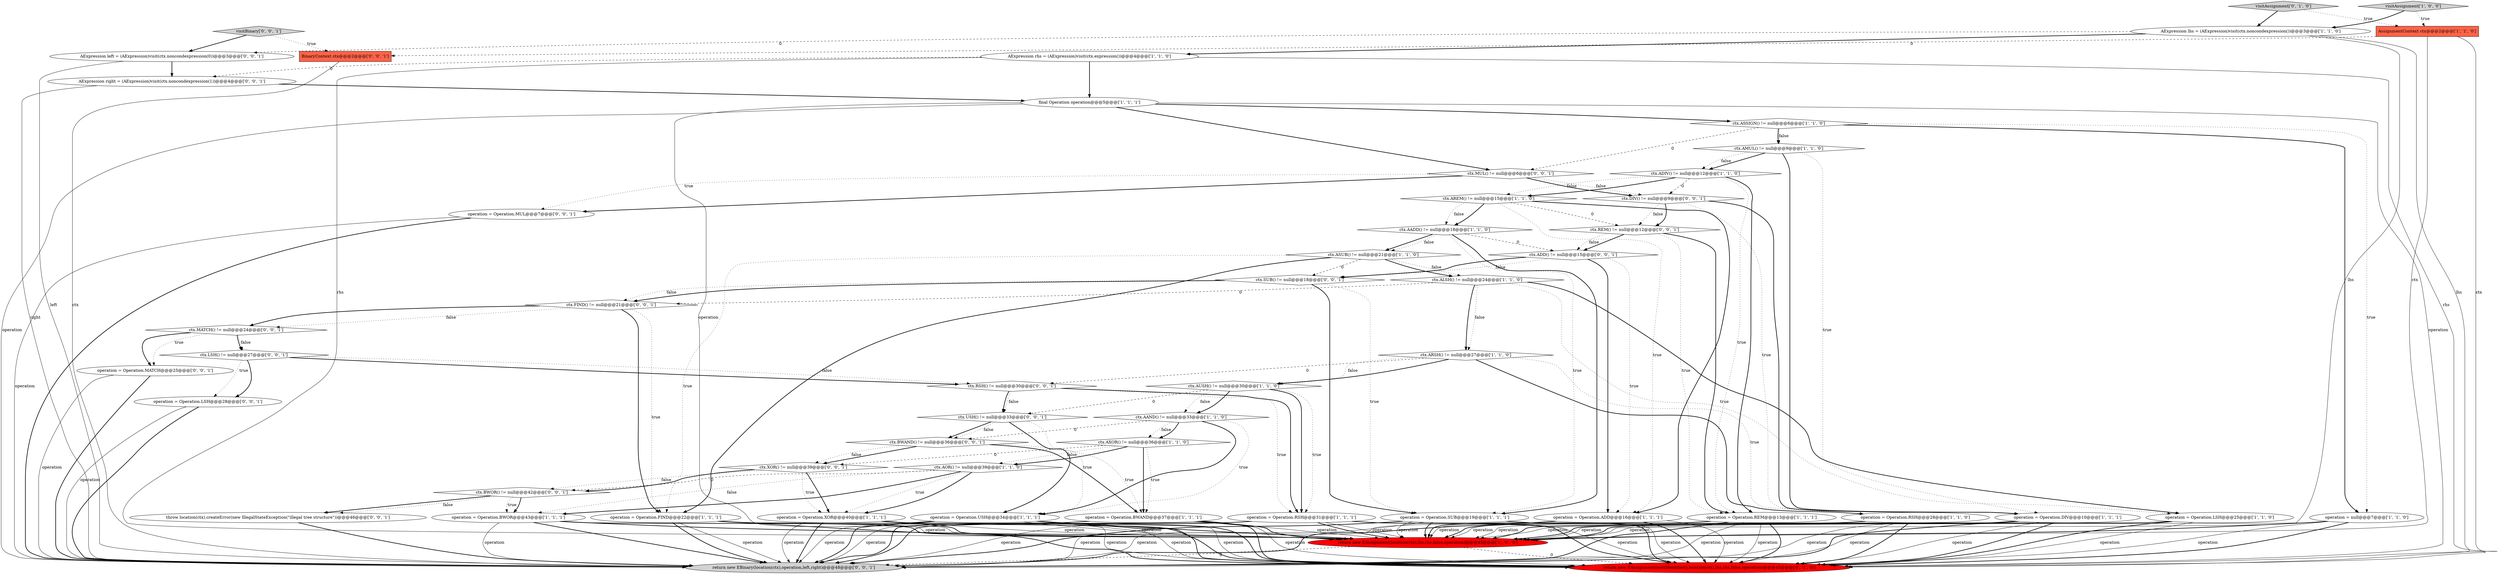 digraph {
10 [style = filled, label = "ctx.AREM() != null@@@15@@@['1', '1', '0']", fillcolor = white, shape = diamond image = "AAA0AAABBB1BBB"];
45 [style = filled, label = "throw location(ctx).createError(new IllegalStateException(\"illegal tree structure\"))@@@46@@@['0', '0', '1']", fillcolor = white, shape = ellipse image = "AAA0AAABBB3BBB"];
23 [style = filled, label = "operation = Operation.BWAND@@@37@@@['1', '1', '1']", fillcolor = white, shape = ellipse image = "AAA0AAABBB1BBB"];
3 [style = filled, label = "operation = Operation.FIND@@@22@@@['1', '1', '1']", fillcolor = white, shape = ellipse image = "AAA0AAABBB1BBB"];
39 [style = filled, label = "ctx.ADD() != null@@@15@@@['0', '0', '1']", fillcolor = white, shape = diamond image = "AAA0AAABBB3BBB"];
48 [style = filled, label = "operation = Operation.MATCH@@@25@@@['0', '0', '1']", fillcolor = white, shape = ellipse image = "AAA0AAABBB3BBB"];
14 [style = filled, label = "operation = Operation.RSH@@@31@@@['1', '1', '1']", fillcolor = white, shape = ellipse image = "AAA0AAABBB1BBB"];
11 [style = filled, label = "operation = Operation.ADD@@@16@@@['1', '1', '1']", fillcolor = white, shape = ellipse image = "AAA0AAABBB1BBB"];
47 [style = filled, label = "ctx.XOR() != null@@@39@@@['0', '0', '1']", fillcolor = white, shape = diamond image = "AAA0AAABBB3BBB"];
6 [style = filled, label = "operation = Operation.SUB@@@19@@@['1', '1', '1']", fillcolor = white, shape = ellipse image = "AAA0AAABBB1BBB"];
21 [style = filled, label = "ctx.ASSIGN() != null@@@6@@@['1', '1', '0']", fillcolor = white, shape = diamond image = "AAA0AAABBB1BBB"];
33 [style = filled, label = "ctx.RSH() != null@@@30@@@['0', '0', '1']", fillcolor = white, shape = diamond image = "AAA0AAABBB3BBB"];
46 [style = filled, label = "ctx.REM() != null@@@12@@@['0', '0', '1']", fillcolor = white, shape = diamond image = "AAA0AAABBB3BBB"];
24 [style = filled, label = "ctx.AOR() != null@@@39@@@['1', '1', '0']", fillcolor = white, shape = diamond image = "AAA0AAABBB1BBB"];
34 [style = filled, label = "ctx.LSH() != null@@@27@@@['0', '0', '1']", fillcolor = white, shape = diamond image = "AAA0AAABBB3BBB"];
49 [style = filled, label = "ctx.MUL() != null@@@6@@@['0', '0', '1']", fillcolor = white, shape = diamond image = "AAA0AAABBB3BBB"];
8 [style = filled, label = "return new EAssignment(location(ctx),lhs,rhs,false,operation)@@@45@@@['1', '0', '0']", fillcolor = red, shape = ellipse image = "AAA1AAABBB1BBB"];
27 [style = filled, label = "ctx.AXOR() != null@@@36@@@['1', '1', '0']", fillcolor = white, shape = diamond image = "AAA0AAABBB1BBB"];
22 [style = filled, label = "ctx.ARSH() != null@@@27@@@['1', '1', '0']", fillcolor = white, shape = diamond image = "AAA0AAABBB1BBB"];
38 [style = filled, label = "AExpression left = (AExpression)visit(ctx.noncondexpression(0))@@@3@@@['0', '0', '1']", fillcolor = white, shape = ellipse image = "AAA0AAABBB3BBB"];
41 [style = filled, label = "BinaryContext ctx@@@2@@@['0', '0', '1']", fillcolor = tomato, shape = box image = "AAA0AAABBB3BBB"];
9 [style = filled, label = "ctx.ASUB() != null@@@21@@@['1', '1', '0']", fillcolor = white, shape = diamond image = "AAA0AAABBB1BBB"];
17 [style = filled, label = "ctx.AADD() != null@@@18@@@['1', '1', '0']", fillcolor = white, shape = diamond image = "AAA0AAABBB1BBB"];
0 [style = filled, label = "ctx.AMUL() != null@@@9@@@['1', '1', '0']", fillcolor = white, shape = diamond image = "AAA0AAABBB1BBB"];
18 [style = filled, label = "ctx.ALSH() != null@@@24@@@['1', '1', '0']", fillcolor = white, shape = diamond image = "AAA0AAABBB1BBB"];
4 [style = filled, label = "operation = Operation.USH@@@34@@@['1', '1', '1']", fillcolor = white, shape = ellipse image = "AAA0AAABBB1BBB"];
51 [style = filled, label = "ctx.BWAND() != null@@@36@@@['0', '0', '1']", fillcolor = white, shape = diamond image = "AAA0AAABBB3BBB"];
52 [style = filled, label = "ctx.BWOR() != null@@@42@@@['0', '0', '1']", fillcolor = white, shape = diamond image = "AAA0AAABBB3BBB"];
25 [style = filled, label = "ctx.AUSH() != null@@@30@@@['1', '1', '0']", fillcolor = white, shape = diamond image = "AAA0AAABBB1BBB"];
30 [style = filled, label = "AExpression lhs = (AExpression)visit(ctx.noncondexpression())@@@3@@@['1', '1', '0']", fillcolor = white, shape = ellipse image = "AAA0AAABBB1BBB"];
29 [style = filled, label = "operation = Operation.REM@@@13@@@['1', '1', '1']", fillcolor = white, shape = ellipse image = "AAA0AAABBB1BBB"];
32 [style = filled, label = "visitAssignment['0', '1', '0']", fillcolor = lightgray, shape = diamond image = "AAA0AAABBB2BBB"];
40 [style = filled, label = "return new EBinary(location(ctx),operation,left,right)@@@48@@@['0', '0', '1']", fillcolor = lightgray, shape = ellipse image = "AAA0AAABBB3BBB"];
5 [style = filled, label = "operation = null@@@7@@@['1', '1', '0']", fillcolor = white, shape = ellipse image = "AAA0AAABBB1BBB"];
31 [style = filled, label = "return new EAssignment(nextIdentifier(),location(ctx),lhs,rhs,false,operation)@@@45@@@['0', '1', '0']", fillcolor = red, shape = ellipse image = "AAA1AAABBB2BBB"];
19 [style = filled, label = "operation = Operation.LSH@@@25@@@['1', '1', '0']", fillcolor = white, shape = ellipse image = "AAA0AAABBB1BBB"];
54 [style = filled, label = "operation = Operation.LSH@@@28@@@['0', '0', '1']", fillcolor = white, shape = ellipse image = "AAA0AAABBB3BBB"];
26 [style = filled, label = "visitAssignment['1', '0', '0']", fillcolor = lightgray, shape = diamond image = "AAA0AAABBB1BBB"];
20 [style = filled, label = "operation = Operation.DIV@@@10@@@['1', '1', '1']", fillcolor = white, shape = ellipse image = "AAA0AAABBB1BBB"];
28 [style = filled, label = "ctx.AAND() != null@@@33@@@['1', '1', '0']", fillcolor = white, shape = diamond image = "AAA0AAABBB1BBB"];
2 [style = filled, label = "final Operation operation@@@5@@@['1', '1', '1']", fillcolor = white, shape = ellipse image = "AAA0AAABBB1BBB"];
1 [style = filled, label = "operation = Operation.BWOR@@@43@@@['1', '1', '1']", fillcolor = white, shape = ellipse image = "AAA0AAABBB1BBB"];
13 [style = filled, label = "AExpression rhs = (AExpression)visit(ctx.expression())@@@4@@@['1', '1', '0']", fillcolor = white, shape = ellipse image = "AAA0AAABBB1BBB"];
37 [style = filled, label = "ctx.MATCH() != null@@@24@@@['0', '0', '1']", fillcolor = white, shape = diamond image = "AAA0AAABBB3BBB"];
50 [style = filled, label = "visitBinary['0', '0', '1']", fillcolor = lightgray, shape = diamond image = "AAA0AAABBB3BBB"];
43 [style = filled, label = "AExpression right = (AExpression)visit(ctx.noncondexpression(1))@@@4@@@['0', '0', '1']", fillcolor = white, shape = ellipse image = "AAA0AAABBB3BBB"];
15 [style = filled, label = "ctx.ADIV() != null@@@12@@@['1', '1', '0']", fillcolor = white, shape = diamond image = "AAA0AAABBB1BBB"];
7 [style = filled, label = "operation = Operation.RSH@@@28@@@['1', '1', '0']", fillcolor = white, shape = ellipse image = "AAA0AAABBB1BBB"];
42 [style = filled, label = "operation = Operation.MUL@@@7@@@['0', '0', '1']", fillcolor = white, shape = ellipse image = "AAA0AAABBB3BBB"];
16 [style = filled, label = "operation = Operation.XOR@@@40@@@['1', '1', '1']", fillcolor = white, shape = ellipse image = "AAA0AAABBB1BBB"];
35 [style = filled, label = "ctx.USH() != null@@@33@@@['0', '0', '1']", fillcolor = white, shape = diamond image = "AAA0AAABBB3BBB"];
44 [style = filled, label = "ctx.FIND() != null@@@21@@@['0', '0', '1']", fillcolor = white, shape = diamond image = "AAA0AAABBB3BBB"];
36 [style = filled, label = "ctx.SUB() != null@@@18@@@['0', '0', '1']", fillcolor = white, shape = diamond image = "AAA0AAABBB3BBB"];
53 [style = filled, label = "ctx.DIV() != null@@@9@@@['0', '0', '1']", fillcolor = white, shape = diamond image = "AAA0AAABBB3BBB"];
12 [style = filled, label = "AssignmentContext ctx@@@2@@@['1', '1', '0']", fillcolor = tomato, shape = box image = "AAA0AAABBB1BBB"];
9->36 [style = dashed, label="0"];
52->1 [style = bold, label=""];
36->6 [style = dotted, label="true"];
41->40 [style = solid, label="ctx"];
15->10 [style = bold, label=""];
30->13 [style = bold, label=""];
14->8 [style = solid, label="operation"];
17->6 [style = dotted, label="true"];
17->9 [style = bold, label=""];
39->11 [style = dotted, label="true"];
26->12 [style = dotted, label="true"];
20->8 [style = solid, label="operation"];
27->23 [style = dotted, label="true"];
10->17 [style = bold, label=""];
25->14 [style = bold, label=""];
7->31 [style = bold, label=""];
33->14 [style = dotted, label="true"];
7->8 [style = bold, label=""];
0->15 [style = bold, label=""];
18->22 [style = bold, label=""];
0->15 [style = dotted, label="false"];
2->49 [style = bold, label=""];
15->29 [style = dotted, label="true"];
2->40 [style = solid, label="operation"];
37->48 [style = bold, label=""];
51->47 [style = bold, label=""];
24->1 [style = dotted, label="false"];
24->52 [style = dashed, label="0"];
30->31 [style = solid, label="lhs"];
13->8 [style = solid, label="rhs"];
7->31 [style = solid, label="operation"];
4->8 [style = bold, label=""];
9->18 [style = dotted, label="false"];
11->40 [style = solid, label="operation"];
16->40 [style = solid, label="operation"];
15->53 [style = dashed, label="0"];
1->31 [style = bold, label=""];
23->8 [style = solid, label="operation"];
44->3 [style = dotted, label="true"];
3->40 [style = solid, label="operation"];
36->44 [style = dotted, label="false"];
38->40 [style = solid, label="left"];
51->23 [style = dotted, label="true"];
21->5 [style = dotted, label="true"];
10->11 [style = bold, label=""];
36->6 [style = bold, label=""];
37->48 [style = dotted, label="true"];
37->34 [style = dotted, label="false"];
22->25 [style = bold, label=""];
39->36 [style = dotted, label="false"];
25->28 [style = bold, label=""];
16->40 [style = bold, label=""];
46->29 [style = dotted, label="true"];
21->0 [style = bold, label=""];
36->44 [style = bold, label=""];
51->23 [style = bold, label=""];
44->3 [style = bold, label=""];
22->7 [style = dotted, label="true"];
34->33 [style = bold, label=""];
18->19 [style = bold, label=""];
53->20 [style = bold, label=""];
34->54 [style = bold, label=""];
52->45 [style = bold, label=""];
20->31 [style = bold, label=""];
46->39 [style = bold, label=""];
20->40 [style = solid, label="operation"];
23->8 [style = bold, label=""];
32->12 [style = dotted, label="true"];
22->7 [style = bold, label=""];
42->40 [style = bold, label=""];
48->40 [style = solid, label="operation"];
11->31 [style = solid, label="operation"];
4->8 [style = solid, label="operation"];
16->31 [style = solid, label="operation"];
20->8 [style = bold, label=""];
7->8 [style = solid, label="operation"];
6->8 [style = solid, label="operation"];
5->31 [style = solid, label="operation"];
2->21 [style = bold, label=""];
23->40 [style = solid, label="operation"];
17->9 [style = dotted, label="false"];
2->8 [style = solid, label="operation"];
27->24 [style = dotted, label="false"];
11->8 [style = bold, label=""];
29->40 [style = bold, label=""];
0->20 [style = bold, label=""];
14->8 [style = bold, label=""];
44->37 [style = bold, label=""];
14->31 [style = solid, label="operation"];
33->35 [style = dotted, label="false"];
35->51 [style = bold, label=""];
15->29 [style = bold, label=""];
47->16 [style = bold, label=""];
11->8 [style = solid, label="operation"];
9->3 [style = dotted, label="true"];
27->47 [style = dashed, label="0"];
30->38 [style = dashed, label="0"];
23->31 [style = bold, label=""];
19->8 [style = solid, label="operation"];
54->40 [style = bold, label=""];
21->0 [style = dotted, label="false"];
43->40 [style = solid, label="right"];
14->40 [style = solid, label="operation"];
44->37 [style = dotted, label="false"];
13->43 [style = dashed, label="0"];
1->8 [style = bold, label=""];
17->39 [style = dashed, label="0"];
8->40 [style = dashed, label="0"];
16->8 [style = bold, label=""];
17->6 [style = bold, label=""];
53->20 [style = dotted, label="true"];
22->33 [style = dashed, label="0"];
49->53 [style = dotted, label="false"];
30->8 [style = solid, label="lhs"];
18->19 [style = dotted, label="true"];
43->2 [style = bold, label=""];
18->22 [style = dotted, label="false"];
47->52 [style = dotted, label="false"];
4->31 [style = solid, label="operation"];
52->45 [style = dotted, label="false"];
32->30 [style = bold, label=""];
25->28 [style = dotted, label="false"];
24->16 [style = dotted, label="true"];
28->51 [style = dashed, label="0"];
53->46 [style = dotted, label="false"];
46->29 [style = bold, label=""];
49->42 [style = dotted, label="true"];
12->41 [style = dashed, label="0"];
10->46 [style = dashed, label="0"];
21->5 [style = bold, label=""];
29->40 [style = solid, label="operation"];
4->40 [style = solid, label="operation"];
11->31 [style = bold, label=""];
4->31 [style = bold, label=""];
53->46 [style = bold, label=""];
34->33 [style = dotted, label="false"];
18->44 [style = dashed, label="0"];
1->40 [style = solid, label="operation"];
9->18 [style = bold, label=""];
10->11 [style = dotted, label="true"];
35->51 [style = dotted, label="false"];
16->31 [style = bold, label=""];
3->8 [style = bold, label=""];
10->17 [style = dotted, label="false"];
14->31 [style = bold, label=""];
5->8 [style = solid, label="operation"];
9->3 [style = bold, label=""];
12->31 [style = solid, label="ctx"];
3->8 [style = solid, label="operation"];
27->24 [style = bold, label=""];
29->31 [style = solid, label="operation"];
28->4 [style = dotted, label="true"];
24->1 [style = bold, label=""];
46->39 [style = dotted, label="false"];
47->52 [style = bold, label=""];
42->40 [style = solid, label="operation"];
38->43 [style = bold, label=""];
45->40 [style = bold, label=""];
50->41 [style = dotted, label="true"];
35->4 [style = dotted, label="true"];
13->2 [style = bold, label=""];
4->40 [style = bold, label=""];
49->42 [style = bold, label=""];
5->8 [style = bold, label=""];
29->8 [style = bold, label=""];
33->14 [style = bold, label=""];
33->35 [style = bold, label=""];
6->40 [style = solid, label="operation"];
3->40 [style = bold, label=""];
19->31 [style = bold, label=""];
3->31 [style = bold, label=""];
1->40 [style = bold, label=""];
52->1 [style = dotted, label="true"];
12->8 [style = solid, label="ctx"];
29->31 [style = bold, label=""];
0->20 [style = dotted, label="true"];
3->31 [style = solid, label="operation"];
23->31 [style = solid, label="operation"];
25->14 [style = dotted, label="true"];
25->35 [style = dashed, label="0"];
39->11 [style = bold, label=""];
11->40 [style = bold, label=""];
35->4 [style = bold, label=""];
48->40 [style = bold, label=""];
19->8 [style = bold, label=""];
26->30 [style = bold, label=""];
49->53 [style = bold, label=""];
24->16 [style = bold, label=""];
51->47 [style = dotted, label="false"];
20->40 [style = bold, label=""];
6->31 [style = bold, label=""];
2->31 [style = solid, label="operation"];
50->38 [style = bold, label=""];
5->31 [style = bold, label=""];
16->8 [style = solid, label="operation"];
6->31 [style = solid, label="operation"];
6->40 [style = bold, label=""];
23->40 [style = bold, label=""];
37->34 [style = bold, label=""];
29->8 [style = solid, label="operation"];
47->16 [style = dotted, label="true"];
6->8 [style = bold, label=""];
28->27 [style = dotted, label="false"];
13->31 [style = solid, label="rhs"];
34->54 [style = dotted, label="true"];
54->40 [style = solid, label="operation"];
27->23 [style = bold, label=""];
19->31 [style = solid, label="operation"];
21->49 [style = dashed, label="0"];
28->27 [style = bold, label=""];
8->31 [style = dashed, label="0"];
22->25 [style = dotted, label="false"];
39->36 [style = bold, label=""];
14->40 [style = bold, label=""];
15->10 [style = dotted, label="false"];
28->4 [style = bold, label=""];
20->31 [style = solid, label="operation"];
}
